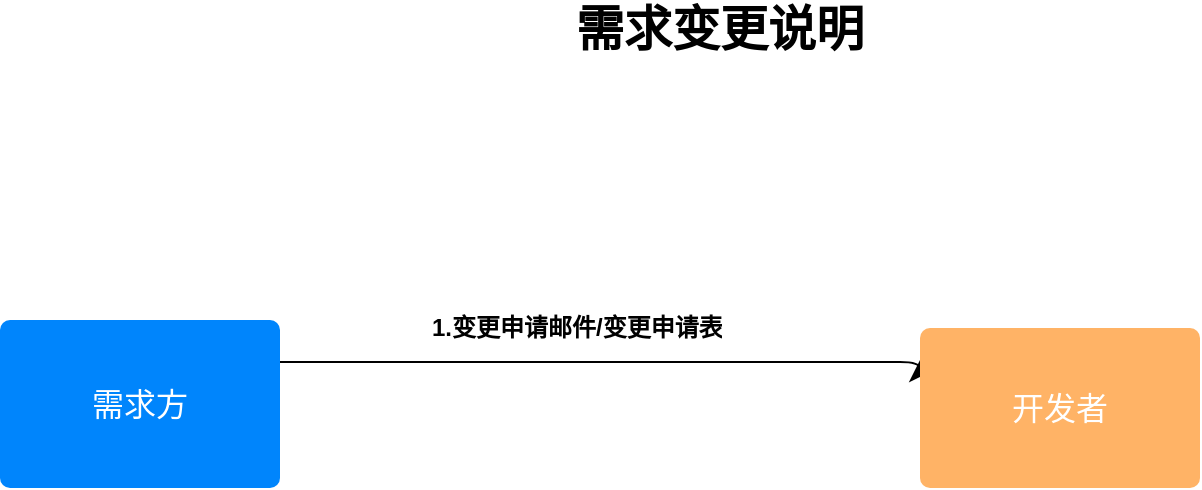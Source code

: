 <mxfile version="15.8.7" type="github">
  <diagram name="Page-1" id="b520641d-4fe3-3701-9064-5fc419738815">
    <mxGraphModel dx="1422" dy="762" grid="1" gridSize="10" guides="1" tooltips="1" connect="1" arrows="1" fold="1" page="1" pageScale="1" pageWidth="1100" pageHeight="850" math="0" shadow="0">
      <root>
        <mxCell id="0" />
        <mxCell id="1" parent="0" />
        <mxCell id="21ea969265ad0168-39" style="edgeStyle=orthogonalEdgeStyle;html=1;entryX=0;entryY=0.5;labelBackgroundColor=none;startFill=0;startSize=8;endFill=1;endSize=8;fontFamily=Verdana;fontSize=12;exitX=1;exitY=0.5;" parent="1" edge="1">
          <mxGeometry relative="1" as="geometry">
            <Array as="points">
              <mxPoint x="350" y="221" />
              <mxPoint x="590" y="221" />
            </Array>
            <mxPoint x="280" y="220" as="sourcePoint" />
            <mxPoint x="610" y="220" as="targetPoint" />
          </mxGeometry>
        </mxCell>
        <mxCell id="kmW9a4KL6ok6pMPhMQha-18" value="需求变更说明" style="text;html=1;strokeColor=none;fillColor=none;align=center;verticalAlign=middle;whiteSpace=wrap;rounded=0;fontStyle=1;labelBackgroundColor=none;fontSize=24;" vertex="1" parent="1">
          <mxGeometry x="430" y="40" width="160" height="30" as="geometry" />
        </mxCell>
        <mxCell id="21ea969265ad0168-7" value="1.变更申请邮件/变更申请表" style="text;html=1;strokeColor=none;fillColor=none;spacingLeft=4;spacingRight=4;whiteSpace=wrap;overflow=hidden;rotatable=0;points=[[0,0.5],[1,0.5]];portConstraint=eastwest;rounded=1;fontStyle=1" parent="1" vertex="1">
          <mxGeometry x="360" y="190" width="160" height="26" as="geometry" />
        </mxCell>
        <mxCell id="kmW9a4KL6ok6pMPhMQha-34" value="需求方" style="html=1;shadow=0;dashed=0;shape=mxgraph.bootstrap.rrect;rSize=5;strokeColor=none;strokeWidth=1;fillColor=#0085FC;fontColor=#FFFFFF;whiteSpace=wrap;align=center;verticalAlign=middle;spacingLeft=0;fontStyle=0;fontSize=16;spacing=5;labelBackgroundColor=none;" vertex="1" parent="1">
          <mxGeometry x="150" y="200" width="140" height="84" as="geometry" />
        </mxCell>
        <mxCell id="kmW9a4KL6ok6pMPhMQha-35" value="开发者" style="html=1;shadow=0;dashed=0;shape=mxgraph.bootstrap.rrect;rSize=5;strokeColor=none;strokeWidth=1;fillColor=#FFB366;fontColor=#FFFFFF;whiteSpace=wrap;align=center;verticalAlign=middle;spacingLeft=0;fontStyle=0;fontSize=16;spacing=5;labelBackgroundColor=none;" vertex="1" parent="1">
          <mxGeometry x="610" y="204" width="140" height="80" as="geometry" />
        </mxCell>
      </root>
    </mxGraphModel>
  </diagram>
</mxfile>
